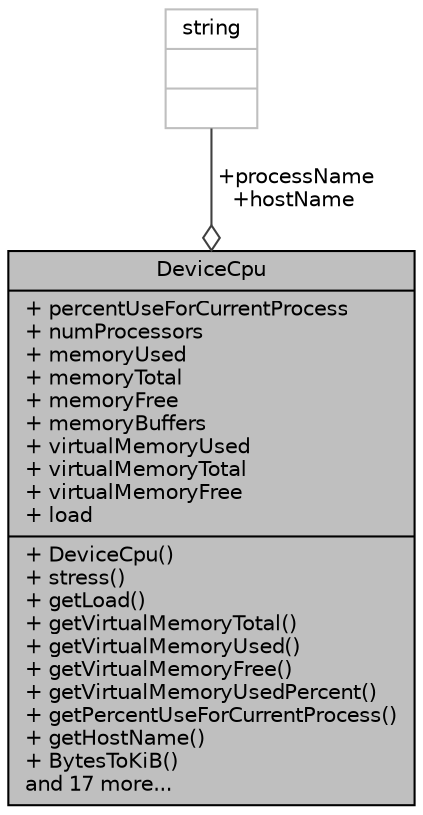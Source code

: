 digraph "DeviceCpu"
{
 // INTERACTIVE_SVG=YES
  edge [fontname="Helvetica",fontsize="10",labelfontname="Helvetica",labelfontsize="10"];
  node [fontname="Helvetica",fontsize="10",shape=record];
  Node1 [label="{DeviceCpu\n|+ percentUseForCurrentProcess\l+ numProcessors\l+ memoryUsed\l+ memoryTotal\l+ memoryFree\l+ memoryBuffers\l+ virtualMemoryUsed\l+ virtualMemoryTotal\l+ virtualMemoryFree\l+ load\l|+ DeviceCpu()\l+ stress()\l+ getLoad()\l+ getVirtualMemoryTotal()\l+ getVirtualMemoryUsed()\l+ getVirtualMemoryFree()\l+ getVirtualMemoryUsedPercent()\l+ getPercentUseForCurrentProcess()\l+ getHostName()\l+ BytesToKiB()\land 17 more...\l}",height=0.2,width=0.4,color="black", fillcolor="grey75", style="filled", fontcolor="black"];
  Node2 -> Node1 [color="grey25",fontsize="10",style="solid",label=" +processName\n+hostName" ,arrowhead="odiamond",fontname="Helvetica"];
  Node2 [label="{string\n||}",height=0.2,width=0.4,color="grey75", fillcolor="white", style="filled"];
}
